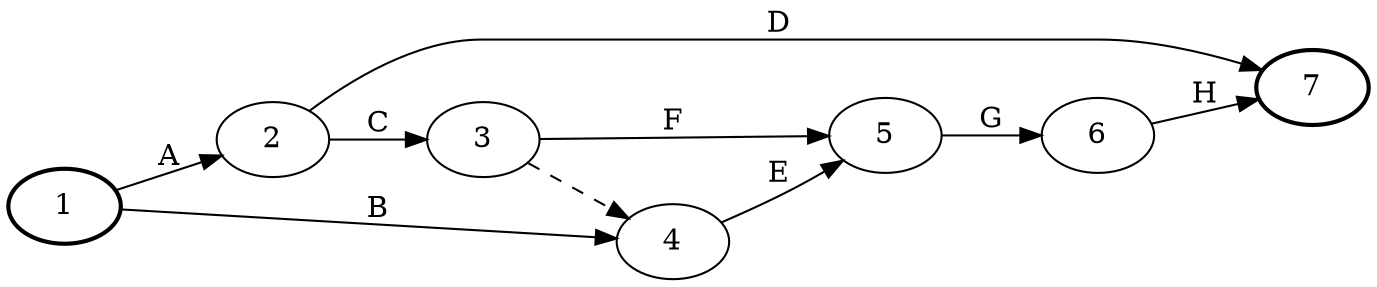 digraph A {
    rankdir="LR";

	1 -> 2 [label="A"];

	1 -> 4 [label="B"];

    2 -> 3 [label="C"];

    3 -> 4 [style=dashed];

    2 -> 7 [label="D"];

    4 -> 5 [label="E"];

    3 -> 5 [label="F"];

    5 -> 6 [label="G"];

    6 -> 7 [label="H"];


    1 [style=bold];

    7 [style=bold];

}
